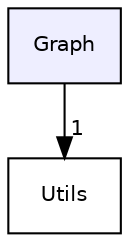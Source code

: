digraph "Graph" {
  compound=true
  node [ fontsize="10", fontname="Helvetica"];
  edge [ labelfontsize="10", labelfontname="Helvetica"];
  dir_45814856f36e01cbe959f35071d50d5a [shape=box, label="Graph", style="filled", fillcolor="#eeeeff", pencolor="black", URL="dir_45814856f36e01cbe959f35071d50d5a.html"];
  dir_0a824aa1f70ce3b829ef378253b085da [shape=box label="Utils" URL="dir_0a824aa1f70ce3b829ef378253b085da.html"];
  dir_45814856f36e01cbe959f35071d50d5a->dir_0a824aa1f70ce3b829ef378253b085da [headlabel="1", labeldistance=1.5 headhref="dir_000000_000002.html"];
}
